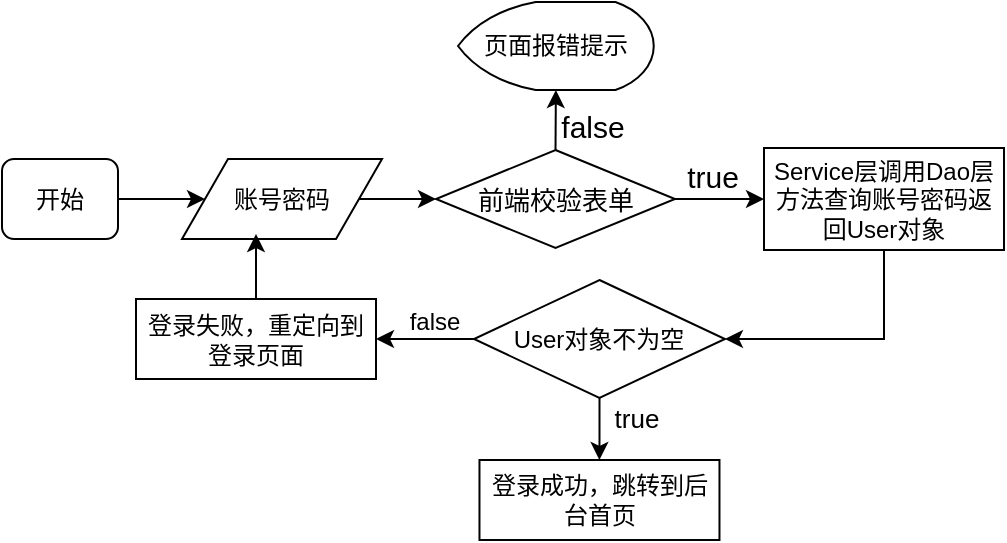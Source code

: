 <mxfile version="20.0.1" type="github">
  <diagram id="C5RBs43oDa-KdzZeNtuy" name="Page-1">
    <mxGraphModel dx="1422" dy="761" grid="0" gridSize="10" guides="1" tooltips="1" connect="1" arrows="1" fold="1" page="1" pageScale="1" pageWidth="1200" pageHeight="1920" math="0" shadow="0">
      <root>
        <mxCell id="WIyWlLk6GJQsqaUBKTNV-0" />
        <mxCell id="WIyWlLk6GJQsqaUBKTNV-1" parent="WIyWlLk6GJQsqaUBKTNV-0" />
        <mxCell id="4FOTE_E3WUO1Tem4DDPL-7" value="" style="edgeStyle=orthogonalEdgeStyle;rounded=0;orthogonalLoop=1;jettySize=auto;html=1;fontSize=13;entryX=0;entryY=0.5;entryDx=0;entryDy=0;" parent="WIyWlLk6GJQsqaUBKTNV-1" source="4FOTE_E3WUO1Tem4DDPL-2" target="WBnSd9kaTV5CyxAwd8Dd-0" edge="1">
          <mxGeometry relative="1" as="geometry">
            <mxPoint x="149" y="271.5" as="targetPoint" />
          </mxGeometry>
        </mxCell>
        <mxCell id="4FOTE_E3WUO1Tem4DDPL-2" value="开始" style="rounded=1;whiteSpace=wrap;html=1;" parent="WIyWlLk6GJQsqaUBKTNV-1" vertex="1">
          <mxGeometry x="141" y="191.5" width="58" height="40" as="geometry" />
        </mxCell>
        <mxCell id="4FOTE_E3WUO1Tem4DDPL-26" value="" style="edgeStyle=orthogonalEdgeStyle;rounded=0;orthogonalLoop=1;jettySize=auto;html=1;fontSize=13;entryX=0.5;entryY=1;entryDx=0;entryDy=0;entryPerimeter=0;exitX=0.5;exitY=0;exitDx=0;exitDy=0;" parent="WIyWlLk6GJQsqaUBKTNV-1" source="4FOTE_E3WUO1Tem4DDPL-23" target="Shqip4mXvuy4S8SsRquu-1" edge="1">
          <mxGeometry relative="1" as="geometry">
            <mxPoint x="541" y="364.5" as="sourcePoint" />
            <mxPoint x="260" y="381.5" as="targetPoint" />
          </mxGeometry>
        </mxCell>
        <mxCell id="Shqip4mXvuy4S8SsRquu-19" style="edgeStyle=orthogonalEdgeStyle;rounded=0;orthogonalLoop=1;jettySize=auto;html=1;fontSize=15;" edge="1" parent="WIyWlLk6GJQsqaUBKTNV-1" source="4FOTE_E3WUO1Tem4DDPL-23" target="Shqip4mXvuy4S8SsRquu-9">
          <mxGeometry relative="1" as="geometry" />
        </mxCell>
        <mxCell id="4FOTE_E3WUO1Tem4DDPL-23" value="前端校验表单" style="rhombus;whiteSpace=wrap;html=1;rounded=0;fontSize=13;strokeWidth=1;" parent="WIyWlLk6GJQsqaUBKTNV-1" vertex="1">
          <mxGeometry x="358" y="187" width="119.5" height="49" as="geometry" />
        </mxCell>
        <mxCell id="4FOTE_E3WUO1Tem4DDPL-24" value="" style="edgeStyle=orthogonalEdgeStyle;rounded=0;orthogonalLoop=1;jettySize=auto;html=1;fontSize=13;endArrow=classic;startArrow=none;startFill=0;verticalAlign=top;endFill=1;exitX=1;exitY=0.5;exitDx=0;exitDy=0;" parent="WIyWlLk6GJQsqaUBKTNV-1" source="WBnSd9kaTV5CyxAwd8Dd-0" target="4FOTE_E3WUO1Tem4DDPL-23" edge="1">
          <mxGeometry relative="1" as="geometry">
            <mxPoint x="149" y="311.5" as="sourcePoint" />
            <mxPoint x="149" y="671.5" as="targetPoint" />
          </mxGeometry>
        </mxCell>
        <mxCell id="WBnSd9kaTV5CyxAwd8Dd-0" value="账号密码" style="shape=parallelogram;html=1;strokeWidth=1;perimeter=parallelogramPerimeter;whiteSpace=wrap;rounded=0;arcSize=12;size=0.23;" parent="WIyWlLk6GJQsqaUBKTNV-1" vertex="1">
          <mxGeometry x="231" y="191.5" width="100" height="40" as="geometry" />
        </mxCell>
        <mxCell id="Shqip4mXvuy4S8SsRquu-1" value="&lt;font style=&quot;font-size: 12px;&quot;&gt;页面报错提示&lt;/font&gt;" style="strokeWidth=1;html=1;shape=mxgraph.flowchart.display;whiteSpace=wrap;" vertex="1" parent="WIyWlLk6GJQsqaUBKTNV-1">
          <mxGeometry x="369" y="113" width="97.88" height="44" as="geometry" />
        </mxCell>
        <mxCell id="Shqip4mXvuy4S8SsRquu-8" value="" style="edgeStyle=orthogonalEdgeStyle;rounded=0;orthogonalLoop=1;jettySize=auto;html=1;fontSize=13;entryX=1;entryY=0.5;entryDx=0;entryDy=0;exitX=0.5;exitY=1;exitDx=0;exitDy=0;" edge="1" source="Shqip4mXvuy4S8SsRquu-9" target="Shqip4mXvuy4S8SsRquu-12" parent="WIyWlLk6GJQsqaUBKTNV-1">
          <mxGeometry relative="1" as="geometry" />
        </mxCell>
        <mxCell id="Shqip4mXvuy4S8SsRquu-9" value="Service层调用Dao层方法查询账号密码返回User对象" style="whiteSpace=wrap;html=1;rounded=0;" vertex="1" parent="WIyWlLk6GJQsqaUBKTNV-1">
          <mxGeometry x="522" y="186" width="120" height="51" as="geometry" />
        </mxCell>
        <mxCell id="Shqip4mXvuy4S8SsRquu-10" value="" style="edgeStyle=orthogonalEdgeStyle;rounded=0;orthogonalLoop=1;jettySize=auto;html=1;fontSize=13;" edge="1" source="Shqip4mXvuy4S8SsRquu-12" target="Shqip4mXvuy4S8SsRquu-13" parent="WIyWlLk6GJQsqaUBKTNV-1">
          <mxGeometry relative="1" as="geometry" />
        </mxCell>
        <mxCell id="Shqip4mXvuy4S8SsRquu-11" value="" style="edgeStyle=orthogonalEdgeStyle;rounded=0;orthogonalLoop=1;jettySize=auto;html=1;fontSize=13;startArrow=none;startFill=0;endArrow=classic;endFill=1;" edge="1" source="Shqip4mXvuy4S8SsRquu-12" target="Shqip4mXvuy4S8SsRquu-17" parent="WIyWlLk6GJQsqaUBKTNV-1">
          <mxGeometry relative="1" as="geometry" />
        </mxCell>
        <mxCell id="Shqip4mXvuy4S8SsRquu-12" value="User对象不为空" style="rhombus;whiteSpace=wrap;html=1;rounded=0;" vertex="1" parent="WIyWlLk6GJQsqaUBKTNV-1">
          <mxGeometry x="377" y="252" width="125.48" height="59" as="geometry" />
        </mxCell>
        <mxCell id="Shqip4mXvuy4S8SsRquu-13" value="登录成功，跳转到后台首页" style="whiteSpace=wrap;html=1;rounded=0;" vertex="1" parent="WIyWlLk6GJQsqaUBKTNV-1">
          <mxGeometry x="379.74" y="342" width="120" height="40" as="geometry" />
        </mxCell>
        <mxCell id="Shqip4mXvuy4S8SsRquu-14" value="true" style="text;html=1;align=center;verticalAlign=middle;resizable=0;points=[];autosize=1;strokeColor=none;fillColor=none;fontSize=13;" vertex="1" parent="WIyWlLk6GJQsqaUBKTNV-1">
          <mxGeometry x="438" y="311" width="40" height="20" as="geometry" />
        </mxCell>
        <mxCell id="Shqip4mXvuy4S8SsRquu-16" value="false" style="text;html=1;align=center;verticalAlign=middle;resizable=0;points=[];autosize=1;strokeColor=none;fillColor=none;" vertex="1" parent="WIyWlLk6GJQsqaUBKTNV-1">
          <mxGeometry x="339" y="264" width="35" height="18" as="geometry" />
        </mxCell>
        <mxCell id="Shqip4mXvuy4S8SsRquu-25" style="edgeStyle=orthogonalEdgeStyle;rounded=0;orthogonalLoop=1;jettySize=auto;html=1;entryX=0.37;entryY=0.938;entryDx=0;entryDy=0;entryPerimeter=0;fontSize=12;" edge="1" parent="WIyWlLk6GJQsqaUBKTNV-1" source="Shqip4mXvuy4S8SsRquu-17" target="WBnSd9kaTV5CyxAwd8Dd-0">
          <mxGeometry relative="1" as="geometry" />
        </mxCell>
        <mxCell id="Shqip4mXvuy4S8SsRquu-17" value="登录失败，重定向到登录页面" style="whiteSpace=wrap;html=1;rounded=0;" vertex="1" parent="WIyWlLk6GJQsqaUBKTNV-1">
          <mxGeometry x="208" y="261.5" width="120" height="40" as="geometry" />
        </mxCell>
        <mxCell id="Shqip4mXvuy4S8SsRquu-18" value="false" style="text;html=1;align=center;verticalAlign=middle;resizable=0;points=[];autosize=1;strokeColor=none;fillColor=none;fontSize=15;" vertex="1" parent="WIyWlLk6GJQsqaUBKTNV-1">
          <mxGeometry x="415" y="164" width="42" height="22" as="geometry" />
        </mxCell>
        <mxCell id="Shqip4mXvuy4S8SsRquu-20" value="true" style="text;html=1;align=center;verticalAlign=middle;resizable=0;points=[];autosize=1;strokeColor=none;fillColor=none;fontSize=15;" vertex="1" parent="WIyWlLk6GJQsqaUBKTNV-1">
          <mxGeometry x="478" y="189" width="36" height="22" as="geometry" />
        </mxCell>
      </root>
    </mxGraphModel>
  </diagram>
</mxfile>
